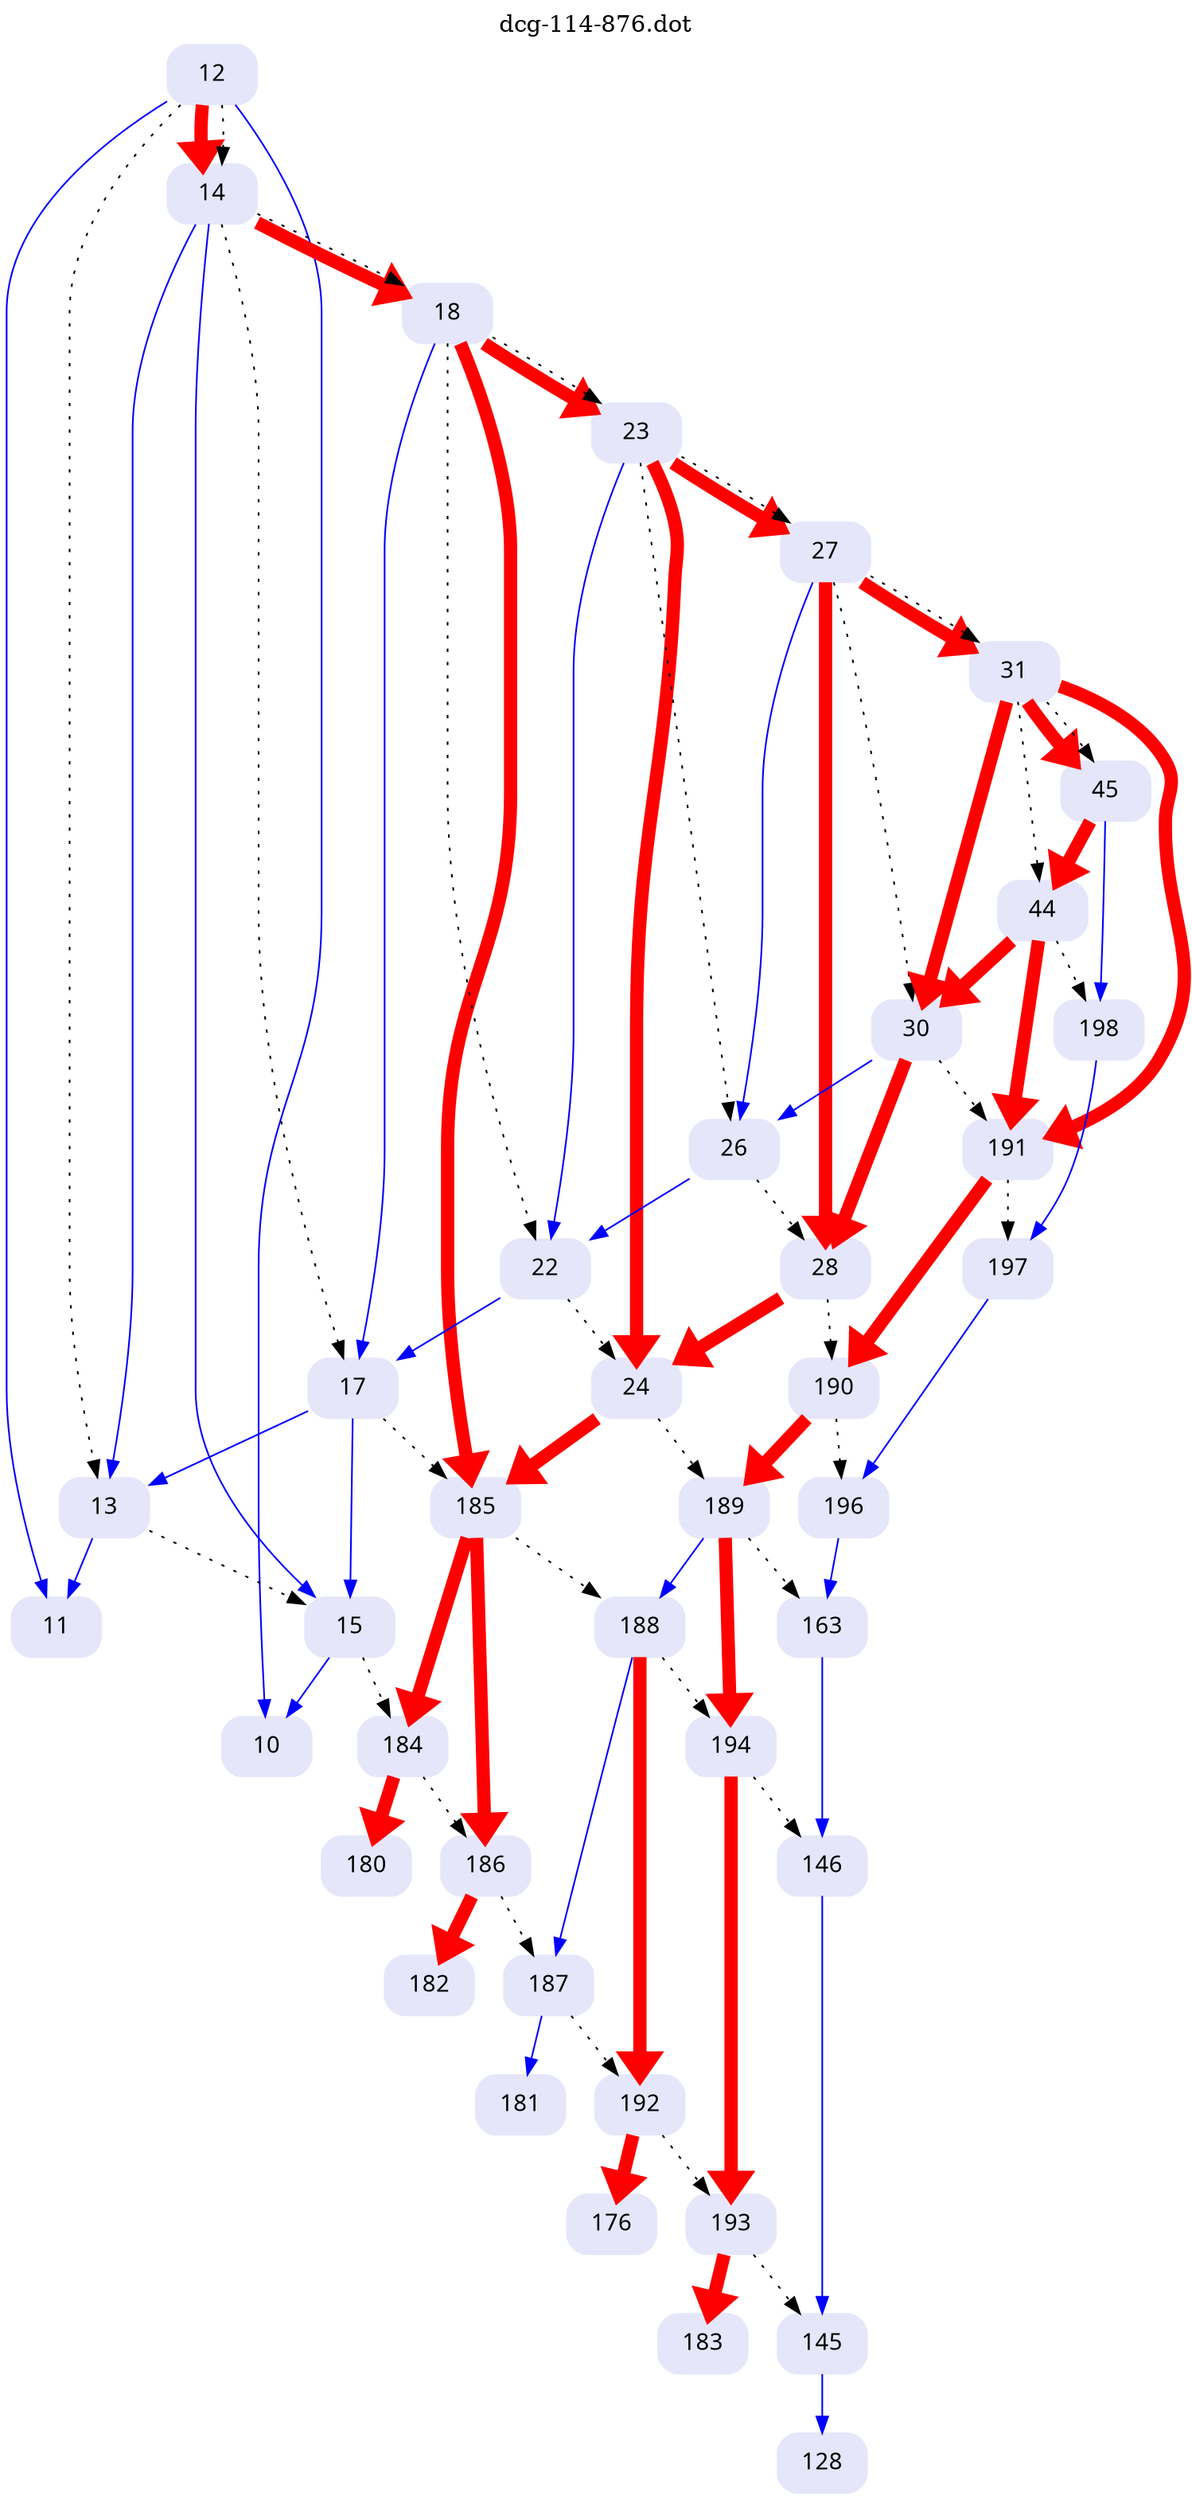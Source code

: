 digraph dcg_114 {
  labelloc="t";
  label="dcg-114-876.dot";
  node [fontname="sans-serif"];
  node [shape=box style="rounded,filled"];
  n12 [label="12" color=lavender];
  n12 -> n11 [color=blue penwidth=1];
  n12 -> n10 [color=blue penwidth=1];
  n12 -> n14 [color=red penwidth=8];
  n12 -> n13 [style=dotted,label=""];
  n12 -> n14 [style=dotted,label=""];
  n14 [label="14" color=lavender];
  n14 -> n13 [color=blue penwidth=1];
  n14 -> n15 [color=blue penwidth=1];
  n14 -> n18 [color=red penwidth=8];
  n14 -> n17 [style=dotted,label=""];
  n14 -> n18 [style=dotted,label=""];
  n18 [label="18" color=lavender];
  n18 -> n17 [color=blue penwidth=1];
  n18 -> n185 [color=red penwidth=8];
  n18 -> n23 [color=red penwidth=8];
  n18 -> n22 [style=dotted,label=""];
  n18 -> n23 [style=dotted,label=""];
  n23 [label="23" color=lavender];
  n23 -> n22 [color=blue penwidth=1];
  n23 -> n24 [color=red penwidth=8];
  n23 -> n27 [color=red penwidth=8];
  n23 -> n26 [style=dotted,label=""];
  n23 -> n27 [style=dotted,label=""];
  n27 [label="27" color=lavender];
  n27 -> n26 [color=blue penwidth=1];
  n27 -> n28 [color=red penwidth=8];
  n27 -> n31 [color=red penwidth=8];
  n27 -> n30 [style=dotted,label=""];
  n27 -> n31 [style=dotted,label=""];
  n31 [label="31" color=lavender];
  n31 -> n30 [color=red penwidth=8];
  n31 -> n191 [color=red penwidth=8];
  n31 -> n45 [color=red penwidth=8];
  n31 -> n44 [style=dotted,label=""];
  n31 -> n45 [style=dotted,label=""];
  n45 [label="45" color=lavender];
  n45 -> n44 [color=red penwidth=8];
  n45 -> n198 [color=blue penwidth=1];
  n198 [label="198" color=lavender];
  n198 -> n197 [color=blue penwidth=1];
  n197 [label="197" color=lavender];
  n197 -> n196 [color=blue penwidth=1];
  n196 [label="196" color=lavender];
  n196 -> n163 [color=blue penwidth=1];
  n163 [label="163" color=lavender];
  n163 -> n146 [color=blue penwidth=1];
  n146 [label="146" color=lavender];
  n146 -> n145 [color=blue penwidth=1];
  n145 [label="145" color=lavender];
  n145 -> n128 [color=blue penwidth=1];
  n128 [label="128" color=lavender];
  n44 [label="44" color=lavender];
  n44 -> n30 [color=red penwidth=8];
  n44 -> n191 [color=red penwidth=8];
  n44 -> n198 [style=dotted,label=""];
  n191 [label="191" color=lavender];
  n191 -> n190 [color=red penwidth=8];
  n191 -> n197 [style=dotted,label=""];
  n190 [label="190" color=lavender];
  n190 -> n189 [color=red penwidth=8];
  n190 -> n196 [style=dotted,label=""];
  n189 [label="189" color=lavender];
  n189 -> n188 [color=blue penwidth=1];
  n189 -> n194 [color=red penwidth=8];
  n189 -> n163 [style=dotted,label=""];
  n194 [label="194" color=lavender];
  n194 -> n193 [color=red penwidth=8];
  n194 -> n146 [style=dotted,label=""];
  n193 [label="193" color=lavender];
  n193 -> n183 [color=red penwidth=8];
  n193 -> n145 [style=dotted,label=""];
  n183 [label="183" color=lavender];
  n188 [label="188" color=lavender];
  n188 -> n187 [color=blue penwidth=1];
  n188 -> n192 [color=red penwidth=8];
  n188 -> n194 [style=dotted,label=""];
  n192 [label="192" color=lavender];
  n192 -> n176 [color=red penwidth=8];
  n192 -> n193 [style=dotted,label=""];
  n176 [label="176" color=lavender];
  n187 [label="187" color=lavender];
  n187 -> n181 [color=blue penwidth=1];
  n187 -> n192 [style=dotted,label=""];
  n181 [label="181" color=lavender];
  n30 [label="30" color=lavender];
  n30 -> n26 [color=blue penwidth=1];
  n30 -> n28 [color=red penwidth=8];
  n30 -> n191 [style=dotted,label=""];
  n28 [label="28" color=lavender];
  n28 -> n24 [color=red penwidth=8];
  n28 -> n190 [style=dotted,label=""];
  n24 [label="24" color=lavender];
  n24 -> n185 [color=red penwidth=8];
  n24 -> n189 [style=dotted,label=""];
  n185 [label="185" color=lavender];
  n185 -> n184 [color=red penwidth=8];
  n185 -> n186 [color=red penwidth=8];
  n185 -> n188 [style=dotted,label=""];
  n186 [label="186" color=lavender];
  n186 -> n182 [color=red penwidth=8];
  n186 -> n187 [style=dotted,label=""];
  n182 [label="182" color=lavender];
  n184 [label="184" color=lavender];
  n184 -> n180 [color=red penwidth=8];
  n184 -> n186 [style=dotted,label=""];
  n180 [label="180" color=lavender];
  n26 [label="26" color=lavender];
  n26 -> n22 [color=blue penwidth=1];
  n26 -> n28 [style=dotted,label=""];
  n22 [label="22" color=lavender];
  n22 -> n17 [color=blue penwidth=1];
  n22 -> n24 [style=dotted,label=""];
  n17 [label="17" color=lavender];
  n17 -> n13 [color=blue penwidth=1];
  n17 -> n15 [color=blue penwidth=1];
  n17 -> n185 [style=dotted,label=""];
  n15 [label="15" color=lavender];
  n15 -> n10 [color=blue penwidth=1];
  n15 -> n184 [style=dotted,label=""];
  n10 [label="10" color=lavender];
  n13 [label="13" color=lavender];
  n13 -> n11 [color=blue penwidth=1];
  n13 -> n15 [style=dotted,label=""];
  n11 [label="11" color=lavender];
}
